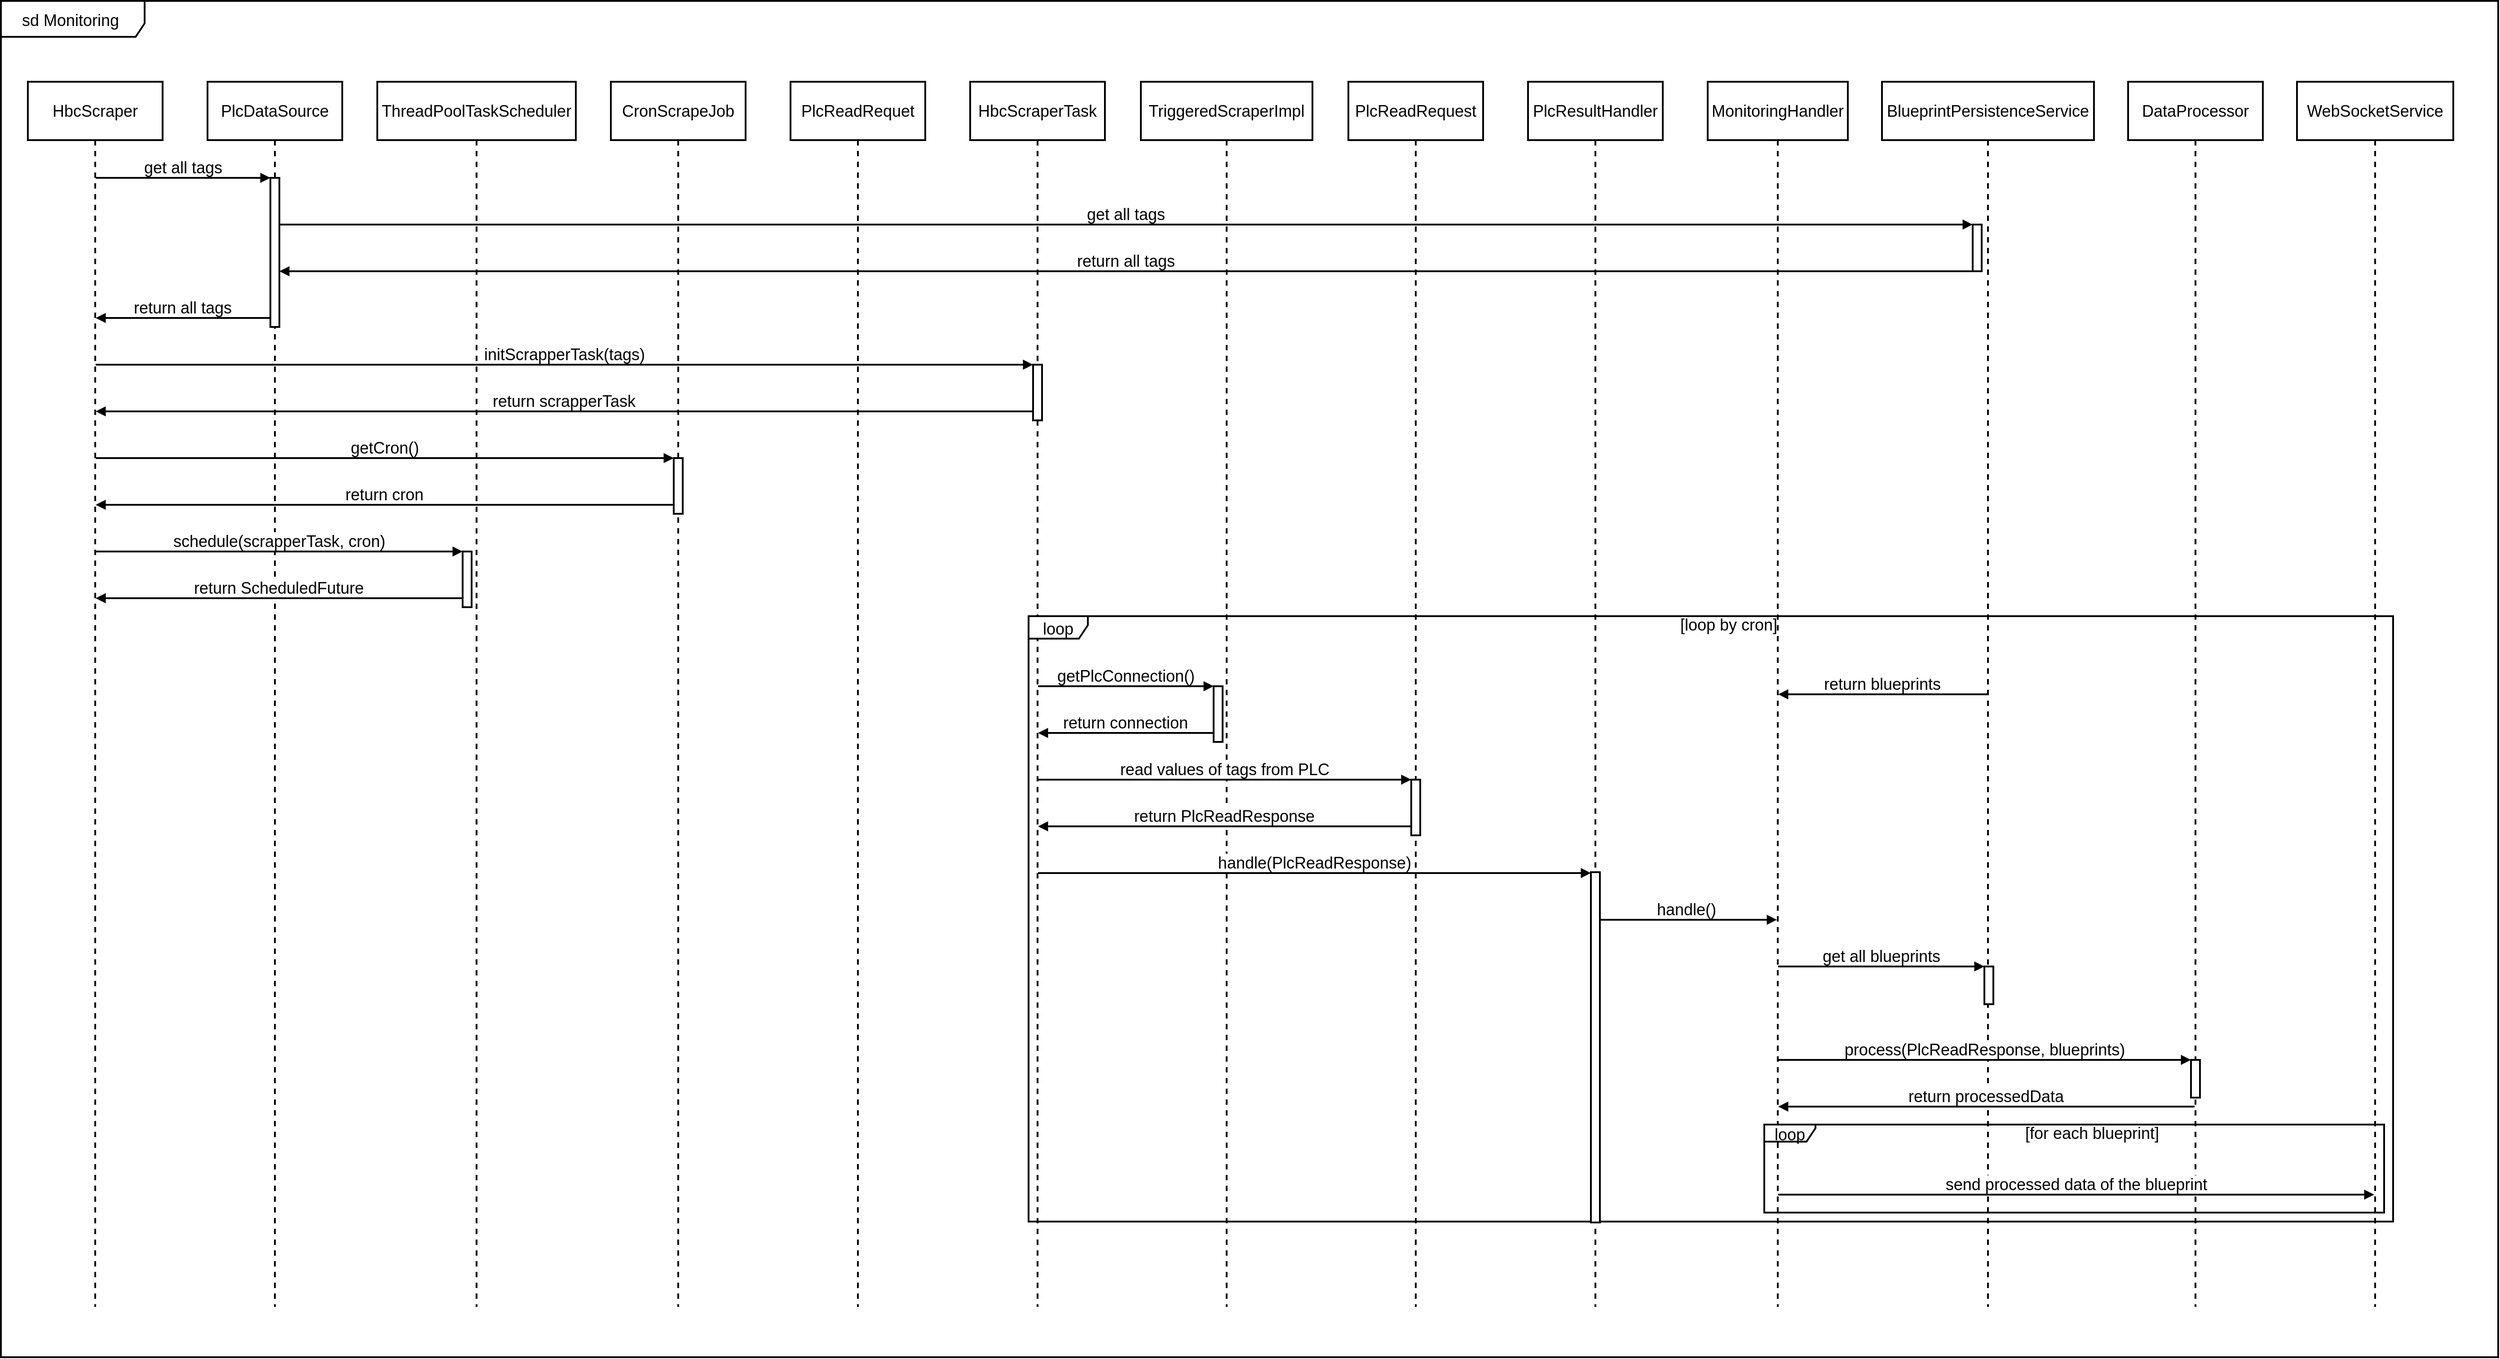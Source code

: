 <mxfile version="23.1.5" type="device">
  <diagram name="Page-1" id="0783ab3e-0a74-02c8-0abd-f7b4e66b4bec">
    <mxGraphModel dx="4609" dy="2676" grid="1" gridSize="10" guides="1" tooltips="1" connect="1" arrows="1" fold="1" page="1" pageScale="1" pageWidth="850" pageHeight="1100" background="none" math="0" shadow="0">
      <root>
        <mxCell id="0" />
        <mxCell id="1" parent="0" />
        <mxCell id="haw2drm8eqrPv3W6W2Qp-1" value="HbcScraper" style="shape=umlLifeline;perimeter=lifelinePerimeter;whiteSpace=wrap;container=1;dropTarget=0;collapsible=0;recursiveResize=0;outlineConnect=0;portConstraint=eastwest;newEdgeStyle={&quot;edgeStyle&quot;:&quot;elbowEdgeStyle&quot;,&quot;elbow&quot;:&quot;vertical&quot;,&quot;curved&quot;:0,&quot;rounded&quot;:0};size=65;strokeWidth=2;fontSize=18;" vertex="1" parent="1">
          <mxGeometry x="40" y="1030" width="150" height="1364" as="geometry" />
        </mxCell>
        <mxCell id="haw2drm8eqrPv3W6W2Qp-2" value="PlcDataSource" style="shape=umlLifeline;perimeter=lifelinePerimeter;whiteSpace=wrap;container=1;dropTarget=0;collapsible=0;recursiveResize=0;outlineConnect=0;portConstraint=eastwest;newEdgeStyle={&quot;edgeStyle&quot;:&quot;elbowEdgeStyle&quot;,&quot;elbow&quot;:&quot;vertical&quot;,&quot;curved&quot;:0,&quot;rounded&quot;:0};size=65;strokeWidth=2;fontSize=18;" vertex="1" parent="1">
          <mxGeometry x="240" y="1030" width="150" height="1364" as="geometry" />
        </mxCell>
        <mxCell id="haw2drm8eqrPv3W6W2Qp-3" value="" style="points=[];perimeter=orthogonalPerimeter;outlineConnect=0;targetShapes=umlLifeline;portConstraint=eastwest;newEdgeStyle={&quot;edgeStyle&quot;:&quot;elbowEdgeStyle&quot;,&quot;elbow&quot;:&quot;vertical&quot;,&quot;curved&quot;:0,&quot;rounded&quot;:0};strokeWidth=2;fontSize=18;" vertex="1" parent="haw2drm8eqrPv3W6W2Qp-2">
          <mxGeometry x="70" y="107" width="10" height="166" as="geometry" />
        </mxCell>
        <mxCell id="haw2drm8eqrPv3W6W2Qp-4" value="ThreadPoolTaskScheduler" style="shape=umlLifeline;perimeter=lifelinePerimeter;whiteSpace=wrap;container=1;dropTarget=0;collapsible=0;recursiveResize=0;outlineConnect=0;portConstraint=eastwest;newEdgeStyle={&quot;edgeStyle&quot;:&quot;elbowEdgeStyle&quot;,&quot;elbow&quot;:&quot;vertical&quot;,&quot;curved&quot;:0,&quot;rounded&quot;:0};size=65;strokeWidth=2;fontSize=18;" vertex="1" parent="1">
          <mxGeometry x="429" y="1030" width="221" height="1364" as="geometry" />
        </mxCell>
        <mxCell id="haw2drm8eqrPv3W6W2Qp-5" value="" style="points=[];perimeter=orthogonalPerimeter;outlineConnect=0;targetShapes=umlLifeline;portConstraint=eastwest;newEdgeStyle={&quot;edgeStyle&quot;:&quot;elbowEdgeStyle&quot;,&quot;elbow&quot;:&quot;vertical&quot;,&quot;curved&quot;:0,&quot;rounded&quot;:0};strokeWidth=2;fontSize=18;" vertex="1" parent="haw2drm8eqrPv3W6W2Qp-4">
          <mxGeometry x="95" y="523" width="10" height="62" as="geometry" />
        </mxCell>
        <mxCell id="haw2drm8eqrPv3W6W2Qp-6" value="CronScrapeJob" style="shape=umlLifeline;perimeter=lifelinePerimeter;whiteSpace=wrap;container=1;dropTarget=0;collapsible=0;recursiveResize=0;outlineConnect=0;portConstraint=eastwest;newEdgeStyle={&quot;edgeStyle&quot;:&quot;elbowEdgeStyle&quot;,&quot;elbow&quot;:&quot;vertical&quot;,&quot;curved&quot;:0,&quot;rounded&quot;:0};size=65;strokeWidth=2;fontSize=18;" vertex="1" parent="1">
          <mxGeometry x="689" y="1030" width="150" height="1364" as="geometry" />
        </mxCell>
        <mxCell id="haw2drm8eqrPv3W6W2Qp-7" value="" style="points=[];perimeter=orthogonalPerimeter;outlineConnect=0;targetShapes=umlLifeline;portConstraint=eastwest;newEdgeStyle={&quot;edgeStyle&quot;:&quot;elbowEdgeStyle&quot;,&quot;elbow&quot;:&quot;vertical&quot;,&quot;curved&quot;:0,&quot;rounded&quot;:0};strokeWidth=2;fontSize=18;" vertex="1" parent="haw2drm8eqrPv3W6W2Qp-6">
          <mxGeometry x="70" y="419" width="10" height="62" as="geometry" />
        </mxCell>
        <mxCell id="haw2drm8eqrPv3W6W2Qp-8" value="PlcReadRequet" style="shape=umlLifeline;perimeter=lifelinePerimeter;whiteSpace=wrap;container=1;dropTarget=0;collapsible=0;recursiveResize=0;outlineConnect=0;portConstraint=eastwest;newEdgeStyle={&quot;edgeStyle&quot;:&quot;elbowEdgeStyle&quot;,&quot;elbow&quot;:&quot;vertical&quot;,&quot;curved&quot;:0,&quot;rounded&quot;:0};size=65;strokeWidth=2;fontSize=18;" vertex="1" parent="1">
          <mxGeometry x="889" y="1030" width="150" height="1364" as="geometry" />
        </mxCell>
        <mxCell id="haw2drm8eqrPv3W6W2Qp-9" value="HbcScraperTask" style="shape=umlLifeline;perimeter=lifelinePerimeter;whiteSpace=wrap;container=1;dropTarget=0;collapsible=0;recursiveResize=0;outlineConnect=0;portConstraint=eastwest;newEdgeStyle={&quot;edgeStyle&quot;:&quot;elbowEdgeStyle&quot;,&quot;elbow&quot;:&quot;vertical&quot;,&quot;curved&quot;:0,&quot;rounded&quot;:0};size=65;strokeWidth=2;fontSize=18;" vertex="1" parent="1">
          <mxGeometry x="1089" y="1030" width="150" height="1364" as="geometry" />
        </mxCell>
        <mxCell id="haw2drm8eqrPv3W6W2Qp-10" value="" style="points=[];perimeter=orthogonalPerimeter;outlineConnect=0;targetShapes=umlLifeline;portConstraint=eastwest;newEdgeStyle={&quot;edgeStyle&quot;:&quot;elbowEdgeStyle&quot;,&quot;elbow&quot;:&quot;vertical&quot;,&quot;curved&quot;:0,&quot;rounded&quot;:0};strokeWidth=2;fontSize=18;" vertex="1" parent="haw2drm8eqrPv3W6W2Qp-9">
          <mxGeometry x="70" y="315" width="10" height="62" as="geometry" />
        </mxCell>
        <mxCell id="haw2drm8eqrPv3W6W2Qp-11" value="TriggeredScraperImpl" style="shape=umlLifeline;perimeter=lifelinePerimeter;whiteSpace=wrap;container=1;dropTarget=0;collapsible=0;recursiveResize=0;outlineConnect=0;portConstraint=eastwest;newEdgeStyle={&quot;edgeStyle&quot;:&quot;elbowEdgeStyle&quot;,&quot;elbow&quot;:&quot;vertical&quot;,&quot;curved&quot;:0,&quot;rounded&quot;:0};size=65;strokeWidth=2;fontSize=18;" vertex="1" parent="1">
          <mxGeometry x="1279" y="1030" width="191" height="1364" as="geometry" />
        </mxCell>
        <mxCell id="haw2drm8eqrPv3W6W2Qp-12" value="" style="points=[];perimeter=orthogonalPerimeter;outlineConnect=0;targetShapes=umlLifeline;portConstraint=eastwest;newEdgeStyle={&quot;edgeStyle&quot;:&quot;elbowEdgeStyle&quot;,&quot;elbow&quot;:&quot;vertical&quot;,&quot;curved&quot;:0,&quot;rounded&quot;:0};strokeWidth=2;fontSize=18;" vertex="1" parent="haw2drm8eqrPv3W6W2Qp-11">
          <mxGeometry x="81" y="673" width="10" height="62" as="geometry" />
        </mxCell>
        <mxCell id="haw2drm8eqrPv3W6W2Qp-13" value="PlcReadRequest" style="shape=umlLifeline;perimeter=lifelinePerimeter;whiteSpace=wrap;container=1;dropTarget=0;collapsible=0;recursiveResize=0;outlineConnect=0;portConstraint=eastwest;newEdgeStyle={&quot;edgeStyle&quot;:&quot;elbowEdgeStyle&quot;,&quot;elbow&quot;:&quot;vertical&quot;,&quot;curved&quot;:0,&quot;rounded&quot;:0};size=65;strokeWidth=2;fontSize=18;" vertex="1" parent="1">
          <mxGeometry x="1510" y="1030" width="150" height="1364" as="geometry" />
        </mxCell>
        <mxCell id="haw2drm8eqrPv3W6W2Qp-14" value="" style="points=[];perimeter=orthogonalPerimeter;outlineConnect=0;targetShapes=umlLifeline;portConstraint=eastwest;newEdgeStyle={&quot;edgeStyle&quot;:&quot;elbowEdgeStyle&quot;,&quot;elbow&quot;:&quot;vertical&quot;,&quot;curved&quot;:0,&quot;rounded&quot;:0};strokeWidth=2;fontSize=18;" vertex="1" parent="haw2drm8eqrPv3W6W2Qp-13">
          <mxGeometry x="70" y="777" width="10" height="62" as="geometry" />
        </mxCell>
        <mxCell id="haw2drm8eqrPv3W6W2Qp-15" value="PlcResultHandler" style="shape=umlLifeline;perimeter=lifelinePerimeter;whiteSpace=wrap;container=1;dropTarget=0;collapsible=0;recursiveResize=0;outlineConnect=0;portConstraint=eastwest;newEdgeStyle={&quot;edgeStyle&quot;:&quot;elbowEdgeStyle&quot;,&quot;elbow&quot;:&quot;vertical&quot;,&quot;curved&quot;:0,&quot;rounded&quot;:0};size=65;strokeWidth=2;fontSize=18;" vertex="1" parent="1">
          <mxGeometry x="1710" y="1030" width="150" height="1364" as="geometry" />
        </mxCell>
        <mxCell id="haw2drm8eqrPv3W6W2Qp-16" value="MonitoringHandler" style="shape=umlLifeline;perimeter=lifelinePerimeter;whiteSpace=wrap;container=1;dropTarget=0;collapsible=0;recursiveResize=0;outlineConnect=0;portConstraint=eastwest;newEdgeStyle={&quot;edgeStyle&quot;:&quot;elbowEdgeStyle&quot;,&quot;elbow&quot;:&quot;vertical&quot;,&quot;curved&quot;:0,&quot;rounded&quot;:0};size=65;strokeWidth=2;fontSize=18;" vertex="1" parent="1">
          <mxGeometry x="1910" y="1030" width="156" height="1364" as="geometry" />
        </mxCell>
        <mxCell id="haw2drm8eqrPv3W6W2Qp-17" value="BlueprintPersistenceService" style="shape=umlLifeline;perimeter=lifelinePerimeter;whiteSpace=wrap;container=1;dropTarget=0;collapsible=0;recursiveResize=0;outlineConnect=0;portConstraint=eastwest;newEdgeStyle={&quot;edgeStyle&quot;:&quot;elbowEdgeStyle&quot;,&quot;elbow&quot;:&quot;vertical&quot;,&quot;curved&quot;:0,&quot;rounded&quot;:0};size=65;strokeWidth=2;fontSize=18;" vertex="1" parent="1">
          <mxGeometry x="2104" y="1030" width="236" height="1364" as="geometry" />
        </mxCell>
        <mxCell id="haw2drm8eqrPv3W6W2Qp-18" value="" style="points=[];perimeter=orthogonalPerimeter;outlineConnect=0;targetShapes=umlLifeline;portConstraint=eastwest;newEdgeStyle={&quot;edgeStyle&quot;:&quot;elbowEdgeStyle&quot;,&quot;elbow&quot;:&quot;vertical&quot;,&quot;curved&quot;:0,&quot;rounded&quot;:0};strokeWidth=2;fontSize=18;" vertex="1" parent="haw2drm8eqrPv3W6W2Qp-17">
          <mxGeometry x="101" y="159" width="10" height="52" as="geometry" />
        </mxCell>
        <mxCell id="haw2drm8eqrPv3W6W2Qp-19" value="" style="points=[];perimeter=orthogonalPerimeter;outlineConnect=0;targetShapes=umlLifeline;portConstraint=eastwest;newEdgeStyle={&quot;edgeStyle&quot;:&quot;elbowEdgeStyle&quot;,&quot;elbow&quot;:&quot;vertical&quot;,&quot;curved&quot;:0,&quot;rounded&quot;:0};strokeWidth=2;fontSize=18;" vertex="1" parent="haw2drm8eqrPv3W6W2Qp-17">
          <mxGeometry x="114" y="985" width="10" height="42" as="geometry" />
        </mxCell>
        <mxCell id="haw2drm8eqrPv3W6W2Qp-20" value="DataProcessor" style="shape=umlLifeline;perimeter=lifelinePerimeter;whiteSpace=wrap;container=1;dropTarget=0;collapsible=0;recursiveResize=0;outlineConnect=0;portConstraint=eastwest;newEdgeStyle={&quot;edgeStyle&quot;:&quot;elbowEdgeStyle&quot;,&quot;elbow&quot;:&quot;vertical&quot;,&quot;curved&quot;:0,&quot;rounded&quot;:0};size=65;strokeWidth=2;fontSize=18;" vertex="1" parent="1">
          <mxGeometry x="2378" y="1030" width="150" height="1364" as="geometry" />
        </mxCell>
        <mxCell id="haw2drm8eqrPv3W6W2Qp-21" value="" style="points=[];perimeter=orthogonalPerimeter;outlineConnect=0;targetShapes=umlLifeline;portConstraint=eastwest;newEdgeStyle={&quot;edgeStyle&quot;:&quot;elbowEdgeStyle&quot;,&quot;elbow&quot;:&quot;vertical&quot;,&quot;curved&quot;:0,&quot;rounded&quot;:0};strokeWidth=2;fontSize=18;" vertex="1" parent="haw2drm8eqrPv3W6W2Qp-20">
          <mxGeometry x="70" y="1089" width="10" height="42" as="geometry" />
        </mxCell>
        <mxCell id="haw2drm8eqrPv3W6W2Qp-22" value="WebSocketService" style="shape=umlLifeline;perimeter=lifelinePerimeter;whiteSpace=wrap;container=1;dropTarget=0;collapsible=0;recursiveResize=0;outlineConnect=0;portConstraint=eastwest;newEdgeStyle={&quot;edgeStyle&quot;:&quot;elbowEdgeStyle&quot;,&quot;elbow&quot;:&quot;vertical&quot;,&quot;curved&quot;:0,&quot;rounded&quot;:0};size=65;strokeWidth=2;fontSize=18;" vertex="1" parent="1">
          <mxGeometry x="2566" y="1030" width="174" height="1364" as="geometry" />
        </mxCell>
        <mxCell id="haw2drm8eqrPv3W6W2Qp-23" value="loop" style="shape=umlFrame;pointerEvents=0;dropTarget=0;strokeColor=#000000;height=19;width=57;strokeWidth=2;fontSize=18;" vertex="1" parent="1">
          <mxGeometry x="1973" y="2191" width="690" height="98" as="geometry" />
        </mxCell>
        <mxCell id="haw2drm8eqrPv3W6W2Qp-24" value="[for each blueprint]" style="text;strokeColor=none;fillColor=none;align=center;verticalAlign=middle;whiteSpace=wrap;strokeWidth=2;fontSize=18;" vertex="1" parent="haw2drm8eqrPv3W6W2Qp-23">
          <mxGeometry x="40" width="650" height="20" as="geometry" />
        </mxCell>
        <mxCell id="haw2drm8eqrPv3W6W2Qp-25" value="loop" style="shape=umlFrame;pointerEvents=0;dropTarget=0;strokeColor=#000000;height=25;width=66;strokeWidth=2;fontSize=18;" vertex="1" parent="1">
          <mxGeometry x="1154" y="1625" width="1519" height="674" as="geometry" />
        </mxCell>
        <mxCell id="haw2drm8eqrPv3W6W2Qp-26" value="[loop by cron]" style="text;strokeColor=none;fillColor=none;align=center;verticalAlign=middle;whiteSpace=wrap;strokeWidth=2;fontSize=18;" vertex="1" parent="haw2drm8eqrPv3W6W2Qp-25">
          <mxGeometry x="40" width="1479" height="20" as="geometry" />
        </mxCell>
        <mxCell id="haw2drm8eqrPv3W6W2Qp-27" value="get all tags" style="verticalAlign=bottom;endArrow=block;edgeStyle=elbowEdgeStyle;elbow=vertical;curved=0;rounded=0;strokeWidth=2;fontSize=18;" edge="1" parent="1" source="haw2drm8eqrPv3W6W2Qp-1" target="haw2drm8eqrPv3W6W2Qp-3">
          <mxGeometry relative="1" as="geometry">
            <Array as="points">
              <mxPoint x="225" y="1137" />
            </Array>
          </mxGeometry>
        </mxCell>
        <mxCell id="haw2drm8eqrPv3W6W2Qp-28" value="get all tags" style="verticalAlign=bottom;endArrow=block;edgeStyle=elbowEdgeStyle;elbow=vertical;curved=0;rounded=0;strokeWidth=2;fontSize=18;" edge="1" parent="1" source="haw2drm8eqrPv3W6W2Qp-3" target="haw2drm8eqrPv3W6W2Qp-18">
          <mxGeometry relative="1" as="geometry">
            <Array as="points">
              <mxPoint x="1281" y="1189" />
            </Array>
          </mxGeometry>
        </mxCell>
        <mxCell id="haw2drm8eqrPv3W6W2Qp-29" value="return all tags" style="verticalAlign=bottom;endArrow=block;edgeStyle=elbowEdgeStyle;elbow=vertical;curved=0;rounded=0;strokeWidth=2;fontSize=18;" edge="1" parent="1" source="haw2drm8eqrPv3W6W2Qp-18" target="haw2drm8eqrPv3W6W2Qp-3">
          <mxGeometry relative="1" as="geometry">
            <Array as="points">
              <mxPoint x="1279" y="1241" />
            </Array>
          </mxGeometry>
        </mxCell>
        <mxCell id="haw2drm8eqrPv3W6W2Qp-30" value="return all tags" style="verticalAlign=bottom;endArrow=block;edgeStyle=elbowEdgeStyle;elbow=vertical;curved=0;rounded=0;strokeWidth=2;fontSize=18;" edge="1" parent="1" source="haw2drm8eqrPv3W6W2Qp-3" target="haw2drm8eqrPv3W6W2Qp-1">
          <mxGeometry relative="1" as="geometry">
            <Array as="points">
              <mxPoint x="223" y="1293" />
            </Array>
          </mxGeometry>
        </mxCell>
        <mxCell id="haw2drm8eqrPv3W6W2Qp-31" value="initScrapperTask(tags)" style="verticalAlign=bottom;endArrow=block;edgeStyle=elbowEdgeStyle;elbow=vertical;curved=0;rounded=0;strokeWidth=2;fontSize=18;" edge="1" parent="1" source="haw2drm8eqrPv3W6W2Qp-1" target="haw2drm8eqrPv3W6W2Qp-10">
          <mxGeometry relative="1" as="geometry">
            <Array as="points">
              <mxPoint x="650" y="1345" />
            </Array>
          </mxGeometry>
        </mxCell>
        <mxCell id="haw2drm8eqrPv3W6W2Qp-32" value="return scrapperTask" style="verticalAlign=bottom;endArrow=block;edgeStyle=elbowEdgeStyle;elbow=vertical;curved=0;rounded=0;strokeWidth=2;fontSize=18;" edge="1" parent="1" source="haw2drm8eqrPv3W6W2Qp-10" target="haw2drm8eqrPv3W6W2Qp-1">
          <mxGeometry relative="1" as="geometry">
            <Array as="points">
              <mxPoint x="647" y="1397" />
            </Array>
          </mxGeometry>
        </mxCell>
        <mxCell id="haw2drm8eqrPv3W6W2Qp-33" value="getCron()" style="verticalAlign=bottom;endArrow=block;edgeStyle=elbowEdgeStyle;elbow=vertical;curved=0;rounded=0;strokeWidth=2;fontSize=18;" edge="1" parent="1" source="haw2drm8eqrPv3W6W2Qp-1" target="haw2drm8eqrPv3W6W2Qp-7">
          <mxGeometry relative="1" as="geometry">
            <Array as="points">
              <mxPoint x="450" y="1449" />
            </Array>
          </mxGeometry>
        </mxCell>
        <mxCell id="haw2drm8eqrPv3W6W2Qp-34" value="return cron" style="verticalAlign=bottom;endArrow=block;edgeStyle=elbowEdgeStyle;elbow=vertical;curved=0;rounded=0;strokeWidth=2;fontSize=18;" edge="1" parent="1" source="haw2drm8eqrPv3W6W2Qp-7" target="haw2drm8eqrPv3W6W2Qp-1">
          <mxGeometry relative="1" as="geometry">
            <Array as="points">
              <mxPoint x="447" y="1501" />
            </Array>
          </mxGeometry>
        </mxCell>
        <mxCell id="haw2drm8eqrPv3W6W2Qp-35" value="schedule(scrapperTask, cron)" style="verticalAlign=bottom;endArrow=block;edgeStyle=elbowEdgeStyle;elbow=vertical;curved=0;rounded=0;strokeWidth=2;fontSize=18;" edge="1" parent="1" source="haw2drm8eqrPv3W6W2Qp-1" target="haw2drm8eqrPv3W6W2Qp-5">
          <mxGeometry relative="1" as="geometry">
            <Array as="points">
              <mxPoint x="337" y="1553" />
            </Array>
          </mxGeometry>
        </mxCell>
        <mxCell id="haw2drm8eqrPv3W6W2Qp-36" value="return ScheduledFuture" style="verticalAlign=bottom;endArrow=block;edgeStyle=elbowEdgeStyle;elbow=vertical;curved=0;rounded=0;strokeWidth=2;fontSize=18;" edge="1" parent="1" source="haw2drm8eqrPv3W6W2Qp-5" target="haw2drm8eqrPv3W6W2Qp-1">
          <mxGeometry relative="1" as="geometry">
            <Array as="points">
              <mxPoint x="335" y="1605" />
            </Array>
          </mxGeometry>
        </mxCell>
        <mxCell id="haw2drm8eqrPv3W6W2Qp-37" value="getPlcConnection()" style="verticalAlign=bottom;endArrow=block;edgeStyle=elbowEdgeStyle;elbow=vertical;curved=0;rounded=0;strokeWidth=2;fontSize=18;" edge="1" parent="1" source="haw2drm8eqrPv3W6W2Qp-9" target="haw2drm8eqrPv3W6W2Qp-12">
          <mxGeometry relative="1" as="geometry">
            <Array as="points">
              <mxPoint x="1279" y="1703" />
            </Array>
          </mxGeometry>
        </mxCell>
        <mxCell id="haw2drm8eqrPv3W6W2Qp-38" value="return connection" style="verticalAlign=bottom;endArrow=block;edgeStyle=elbowEdgeStyle;elbow=vertical;curved=0;rounded=0;strokeWidth=2;fontSize=18;" edge="1" parent="1" source="haw2drm8eqrPv3W6W2Qp-12" target="haw2drm8eqrPv3W6W2Qp-9">
          <mxGeometry relative="1" as="geometry">
            <Array as="points">
              <mxPoint x="1277" y="1755" />
            </Array>
          </mxGeometry>
        </mxCell>
        <mxCell id="haw2drm8eqrPv3W6W2Qp-39" value="read values of tags from PLC" style="verticalAlign=bottom;endArrow=block;edgeStyle=elbowEdgeStyle;elbow=vertical;curved=0;rounded=0;strokeWidth=2;fontSize=18;" edge="1" parent="1" source="haw2drm8eqrPv3W6W2Qp-9" target="haw2drm8eqrPv3W6W2Qp-14">
          <mxGeometry relative="1" as="geometry">
            <Array as="points">
              <mxPoint x="1385" y="1807" />
            </Array>
          </mxGeometry>
        </mxCell>
        <mxCell id="haw2drm8eqrPv3W6W2Qp-40" value="return PlcReadResponse" style="verticalAlign=bottom;endArrow=block;edgeStyle=elbowEdgeStyle;elbow=vertical;curved=0;rounded=0;strokeWidth=2;fontSize=18;" edge="1" parent="1" source="haw2drm8eqrPv3W6W2Qp-14" target="haw2drm8eqrPv3W6W2Qp-9">
          <mxGeometry relative="1" as="geometry">
            <Array as="points">
              <mxPoint x="1382" y="1859" />
            </Array>
          </mxGeometry>
        </mxCell>
        <mxCell id="haw2drm8eqrPv3W6W2Qp-41" value="handle(PlcReadResponse)" style="verticalAlign=bottom;endArrow=block;edgeStyle=elbowEdgeStyle;elbow=vertical;curved=0;rounded=0;strokeWidth=2;fontSize=18;" edge="1" parent="1" source="haw2drm8eqrPv3W6W2Qp-9" target="haw2drm8eqrPv3W6W2Qp-48">
          <mxGeometry relative="1" as="geometry">
            <Array as="points">
              <mxPoint x="1485" y="1911" />
            </Array>
          </mxGeometry>
        </mxCell>
        <mxCell id="haw2drm8eqrPv3W6W2Qp-42" value="handle()" style="verticalAlign=bottom;endArrow=block;edgeStyle=elbowEdgeStyle;elbow=vertical;curved=0;rounded=0;strokeWidth=2;fontSize=18;" edge="1" parent="1" source="haw2drm8eqrPv3W6W2Qp-15" target="haw2drm8eqrPv3W6W2Qp-16">
          <mxGeometry relative="1" as="geometry">
            <Array as="points">
              <mxPoint x="1899" y="1963" />
            </Array>
          </mxGeometry>
        </mxCell>
        <mxCell id="haw2drm8eqrPv3W6W2Qp-43" value="get all blueprints" style="verticalAlign=bottom;endArrow=block;edgeStyle=elbowEdgeStyle;elbow=vertical;curved=0;rounded=0;strokeWidth=2;fontSize=18;" edge="1" parent="1" source="haw2drm8eqrPv3W6W2Qp-16" target="haw2drm8eqrPv3W6W2Qp-19">
          <mxGeometry relative="1" as="geometry">
            <Array as="points">
              <mxPoint x="2118" y="2015" />
            </Array>
          </mxGeometry>
        </mxCell>
        <mxCell id="haw2drm8eqrPv3W6W2Qp-44" value="return blueprints" style="verticalAlign=bottom;endArrow=block;edgeStyle=elbowEdgeStyle;elbow=vertical;curved=0;rounded=0;strokeWidth=2;fontSize=18;" edge="1" parent="1" source="haw2drm8eqrPv3W6W2Qp-17" target="haw2drm8eqrPv3W6W2Qp-16">
          <mxGeometry relative="1" as="geometry">
            <Array as="points">
              <mxPoint x="2115" y="2067" />
            </Array>
          </mxGeometry>
        </mxCell>
        <mxCell id="haw2drm8eqrPv3W6W2Qp-45" value="process(PlcReadResponse, blueprints)" style="verticalAlign=bottom;endArrow=block;edgeStyle=elbowEdgeStyle;elbow=vertical;curved=0;rounded=0;strokeWidth=2;fontSize=18;" edge="1" parent="1" source="haw2drm8eqrPv3W6W2Qp-16" target="haw2drm8eqrPv3W6W2Qp-21">
          <mxGeometry relative="1" as="geometry">
            <Array as="points">
              <mxPoint x="2233" y="2119" />
            </Array>
          </mxGeometry>
        </mxCell>
        <mxCell id="haw2drm8eqrPv3W6W2Qp-46" value="return processedData" style="verticalAlign=bottom;endArrow=block;edgeStyle=elbowEdgeStyle;elbow=vertical;curved=0;rounded=0;strokeWidth=2;fontSize=18;" edge="1" parent="1" source="haw2drm8eqrPv3W6W2Qp-20" target="haw2drm8eqrPv3W6W2Qp-16">
          <mxGeometry relative="1" as="geometry">
            <Array as="points">
              <mxPoint x="2231" y="2171" />
            </Array>
          </mxGeometry>
        </mxCell>
        <mxCell id="haw2drm8eqrPv3W6W2Qp-47" value="send processed data of the blueprint" style="verticalAlign=bottom;endArrow=block;edgeStyle=elbowEdgeStyle;elbow=vertical;curved=0;rounded=0;strokeWidth=2;fontSize=18;" edge="1" parent="1" source="haw2drm8eqrPv3W6W2Qp-16" target="haw2drm8eqrPv3W6W2Qp-22">
          <mxGeometry relative="1" as="geometry">
            <Array as="points">
              <mxPoint x="2333" y="2269" />
            </Array>
          </mxGeometry>
        </mxCell>
        <mxCell id="haw2drm8eqrPv3W6W2Qp-48" value="" style="points=[];perimeter=orthogonalPerimeter;outlineConnect=0;targetShapes=umlLifeline;portConstraint=eastwest;newEdgeStyle={&quot;edgeStyle&quot;:&quot;elbowEdgeStyle&quot;,&quot;elbow&quot;:&quot;vertical&quot;,&quot;curved&quot;:0,&quot;rounded&quot;:0};strokeWidth=2;fontSize=18;" vertex="1" parent="1">
          <mxGeometry x="1780" y="1910" width="10" height="390" as="geometry" />
        </mxCell>
        <mxCell id="haw2drm8eqrPv3W6W2Qp-50" value="sd Monitoring " style="shape=umlFrame;pointerEvents=0;dropTarget=0;strokeColor=#000000;height=40;width=160;strokeWidth=2;fontSize=18;" vertex="1" parent="1">
          <mxGeometry x="10" y="940" width="2780" height="1510" as="geometry" />
        </mxCell>
      </root>
    </mxGraphModel>
  </diagram>
</mxfile>
